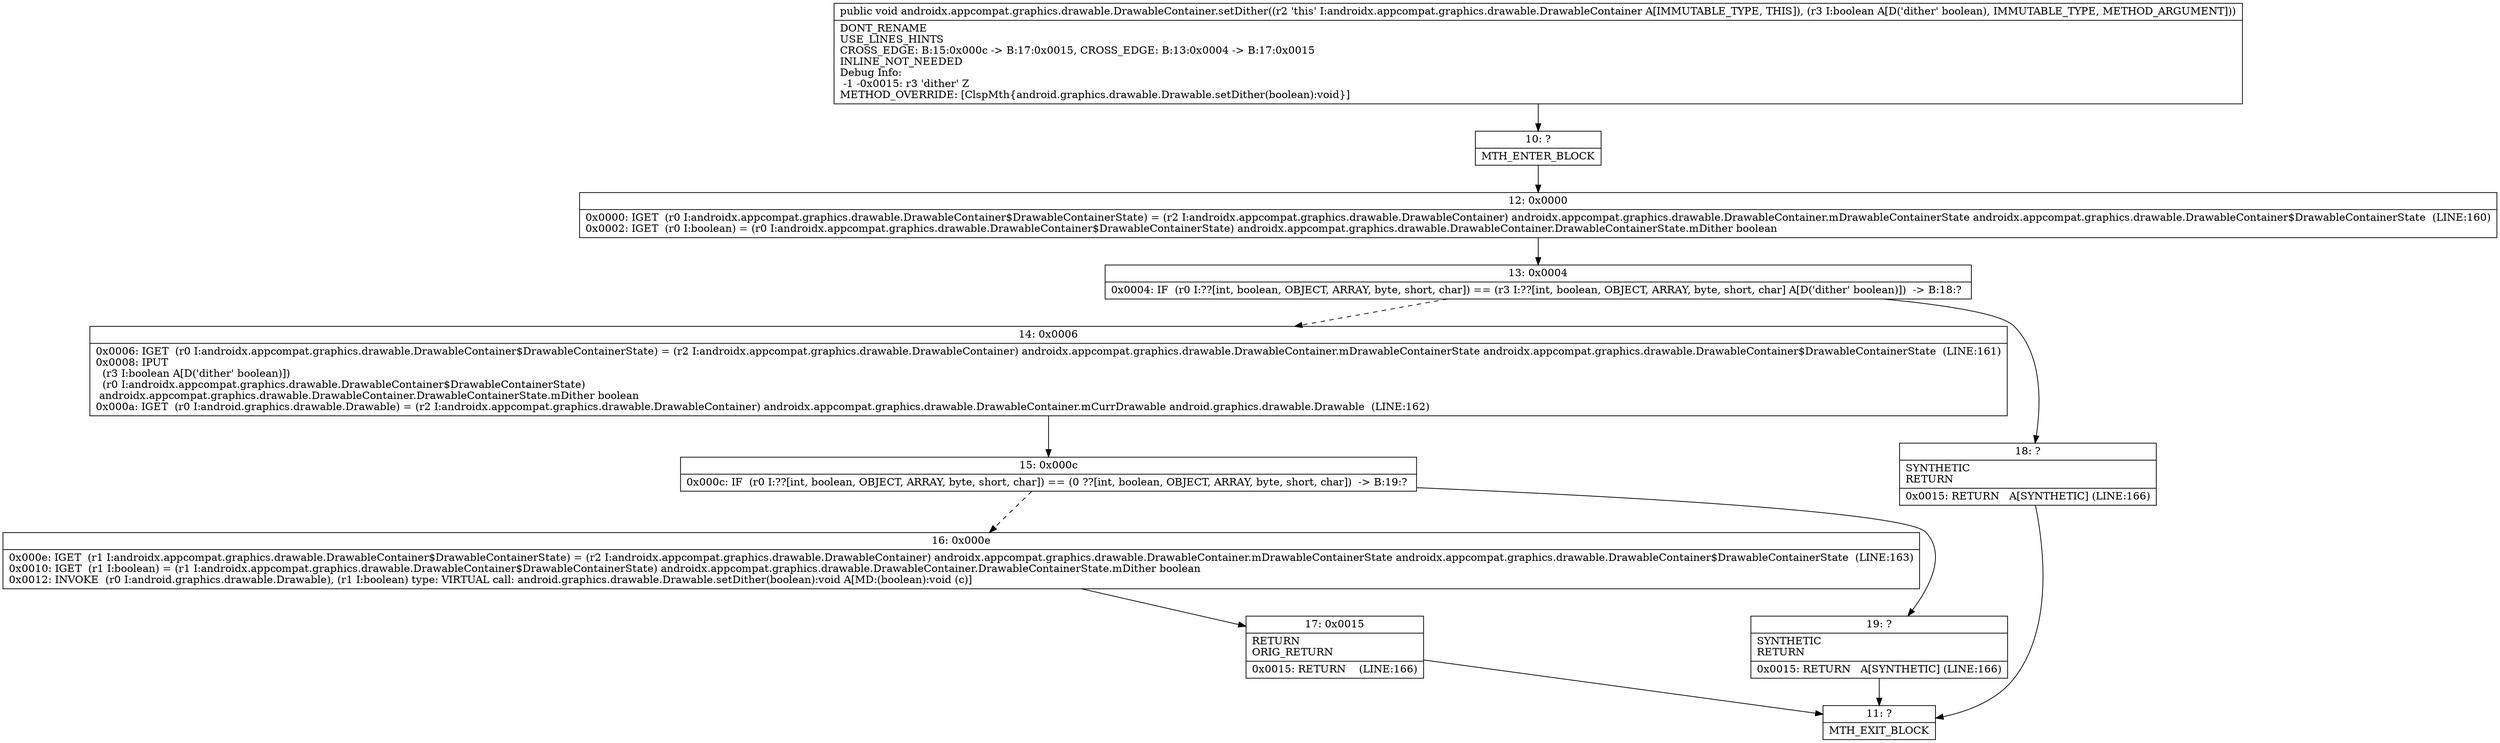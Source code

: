 digraph "CFG forandroidx.appcompat.graphics.drawable.DrawableContainer.setDither(Z)V" {
Node_10 [shape=record,label="{10\:\ ?|MTH_ENTER_BLOCK\l}"];
Node_12 [shape=record,label="{12\:\ 0x0000|0x0000: IGET  (r0 I:androidx.appcompat.graphics.drawable.DrawableContainer$DrawableContainerState) = (r2 I:androidx.appcompat.graphics.drawable.DrawableContainer) androidx.appcompat.graphics.drawable.DrawableContainer.mDrawableContainerState androidx.appcompat.graphics.drawable.DrawableContainer$DrawableContainerState  (LINE:160)\l0x0002: IGET  (r0 I:boolean) = (r0 I:androidx.appcompat.graphics.drawable.DrawableContainer$DrawableContainerState) androidx.appcompat.graphics.drawable.DrawableContainer.DrawableContainerState.mDither boolean \l}"];
Node_13 [shape=record,label="{13\:\ 0x0004|0x0004: IF  (r0 I:??[int, boolean, OBJECT, ARRAY, byte, short, char]) == (r3 I:??[int, boolean, OBJECT, ARRAY, byte, short, char] A[D('dither' boolean)])  \-\> B:18:? \l}"];
Node_14 [shape=record,label="{14\:\ 0x0006|0x0006: IGET  (r0 I:androidx.appcompat.graphics.drawable.DrawableContainer$DrawableContainerState) = (r2 I:androidx.appcompat.graphics.drawable.DrawableContainer) androidx.appcompat.graphics.drawable.DrawableContainer.mDrawableContainerState androidx.appcompat.graphics.drawable.DrawableContainer$DrawableContainerState  (LINE:161)\l0x0008: IPUT  \l  (r3 I:boolean A[D('dither' boolean)])\l  (r0 I:androidx.appcompat.graphics.drawable.DrawableContainer$DrawableContainerState)\l androidx.appcompat.graphics.drawable.DrawableContainer.DrawableContainerState.mDither boolean \l0x000a: IGET  (r0 I:android.graphics.drawable.Drawable) = (r2 I:androidx.appcompat.graphics.drawable.DrawableContainer) androidx.appcompat.graphics.drawable.DrawableContainer.mCurrDrawable android.graphics.drawable.Drawable  (LINE:162)\l}"];
Node_15 [shape=record,label="{15\:\ 0x000c|0x000c: IF  (r0 I:??[int, boolean, OBJECT, ARRAY, byte, short, char]) == (0 ??[int, boolean, OBJECT, ARRAY, byte, short, char])  \-\> B:19:? \l}"];
Node_16 [shape=record,label="{16\:\ 0x000e|0x000e: IGET  (r1 I:androidx.appcompat.graphics.drawable.DrawableContainer$DrawableContainerState) = (r2 I:androidx.appcompat.graphics.drawable.DrawableContainer) androidx.appcompat.graphics.drawable.DrawableContainer.mDrawableContainerState androidx.appcompat.graphics.drawable.DrawableContainer$DrawableContainerState  (LINE:163)\l0x0010: IGET  (r1 I:boolean) = (r1 I:androidx.appcompat.graphics.drawable.DrawableContainer$DrawableContainerState) androidx.appcompat.graphics.drawable.DrawableContainer.DrawableContainerState.mDither boolean \l0x0012: INVOKE  (r0 I:android.graphics.drawable.Drawable), (r1 I:boolean) type: VIRTUAL call: android.graphics.drawable.Drawable.setDither(boolean):void A[MD:(boolean):void (c)]\l}"];
Node_17 [shape=record,label="{17\:\ 0x0015|RETURN\lORIG_RETURN\l|0x0015: RETURN    (LINE:166)\l}"];
Node_11 [shape=record,label="{11\:\ ?|MTH_EXIT_BLOCK\l}"];
Node_19 [shape=record,label="{19\:\ ?|SYNTHETIC\lRETURN\l|0x0015: RETURN   A[SYNTHETIC] (LINE:166)\l}"];
Node_18 [shape=record,label="{18\:\ ?|SYNTHETIC\lRETURN\l|0x0015: RETURN   A[SYNTHETIC] (LINE:166)\l}"];
MethodNode[shape=record,label="{public void androidx.appcompat.graphics.drawable.DrawableContainer.setDither((r2 'this' I:androidx.appcompat.graphics.drawable.DrawableContainer A[IMMUTABLE_TYPE, THIS]), (r3 I:boolean A[D('dither' boolean), IMMUTABLE_TYPE, METHOD_ARGUMENT]))  | DONT_RENAME\lUSE_LINES_HINTS\lCROSS_EDGE: B:15:0x000c \-\> B:17:0x0015, CROSS_EDGE: B:13:0x0004 \-\> B:17:0x0015\lINLINE_NOT_NEEDED\lDebug Info:\l  \-1 \-0x0015: r3 'dither' Z\lMETHOD_OVERRIDE: [ClspMth\{android.graphics.drawable.Drawable.setDither(boolean):void\}]\l}"];
MethodNode -> Node_10;Node_10 -> Node_12;
Node_12 -> Node_13;
Node_13 -> Node_14[style=dashed];
Node_13 -> Node_18;
Node_14 -> Node_15;
Node_15 -> Node_16[style=dashed];
Node_15 -> Node_19;
Node_16 -> Node_17;
Node_17 -> Node_11;
Node_19 -> Node_11;
Node_18 -> Node_11;
}

